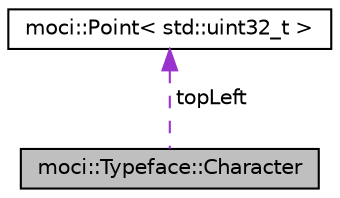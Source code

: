 digraph "moci::Typeface::Character"
{
 // INTERACTIVE_SVG=YES
  edge [fontname="Helvetica",fontsize="10",labelfontname="Helvetica",labelfontsize="10"];
  node [fontname="Helvetica",fontsize="10",shape=record];
  Node1 [label="moci::Typeface::Character",height=0.2,width=0.4,color="black", fillcolor="grey75", style="filled", fontcolor="black"];
  Node2 -> Node1 [dir="back",color="darkorchid3",fontsize="10",style="dashed",label=" topLeft" ,fontname="Helvetica"];
  Node2 [label="moci::Point\< std::uint32_t \>",height=0.2,width=0.4,color="black", fillcolor="white", style="filled",URL="$classmoci_1_1Point.html"];
}
